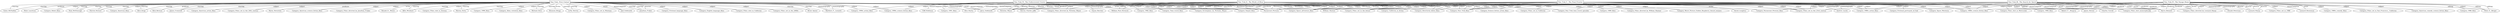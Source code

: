 graph dbpedia {
"Star_Trek_IV__The_Voyage_Home" -- "Category_Space_adventure_films" [label="subject"];
"Star_Trek_II__The_Wrath_of_Khan" -- "Category_Films_set_in_the_23rd_century" [label="subject"];
"Star_Trek_II__The_Wrath_of_Khan" -- "Category_1980s_action_films" [label="subject"];
"Star_Trek_IV__The_Voyage_Home" -- "Category_Films_set_in_1986" [label="subject"];
"Star_Trek__First_Contact" -- "Category_Fictional_language_films" [label="subject"];
"Star_Trek_III__The_Search_for_Spock" -- "Category_Films_directed_by_Leonard_Nimoy" [label="subject"];
"Star_Trek_IV__The_Voyage_Home" -- "Harve_Bennett" [label="writer"];
"Star_Trek_IV__The_Voyage_Home" -- "Donald_Peterman" [label="cinematography"];
"Star_Trek_III__The_Search_for_Spock" -- "Harve_Bennett" [label="producer"];
"Star_Trek__First_Contact" -- "Ronald_D__Moore" [label="writer"];
"Star_Trek__First_Contact" -- "Paramount_Pictures" [label="distributor"];
"Star_Trek__First_Contact" -- "Alfre_Woodard" [label="starring"];
"Star_Trek__First_Contact" -- "Category_Time_travel_films" [label="subject"];
"Star_Trek__First_Contact" -- "Category_Films_set_in_the_future" [label="subject"];
"Star_Trek__First_Contact" -- "Category_English_language_films" [label="subject"];
"Star_Trek_IV__The_Voyage_Home" -- "Peter_E__Berger" [label="editing"];
"Star_Trek_III__The_Search_for_Spock" -- "Harve_Bennett" [label="producer"];
"Star_Trek__First_Contact" -- "Brent_Spiner" [label="starring"];
"Star_Trek_VI__The_Undiscovered_Country" -- "Hiro_Narita" [label="cinematography"];
"Star_Trek_IV__The_Voyage_Home" -- "Leonard_Rosenman" [label="music"];
"Star_Trek_III__The_Search_for_Spock" -- "James_Horner" [label="musicComposer"];
"Star_Trek_III__The_Search_for_Spock" -- "Harve_Bennett" [label="writer"];
"Star_Trek__First_Contact" -- "James_Cromwell" [label="starring"];
"Star_Trek_V__The_Final_Frontier" -- "Category_1989_films" [label="subject"];
"Star_Trek_VI__The_Undiscovered_Country" -- "Category_1990s_action_films" [label="subject"];
"Star_Trek_VI__The_Undiscovered_Country" -- "Category_Films_directed_by_Nicholas_Meyer" [label="subject"];
"Star_Trek_VI__The_Undiscovered_Country" -- "Category_Space_adventure_films" [label="subject"];
"Star_Trek_IV__The_Voyage_Home" -- "Category_Films_shot_anamorphically" [label="subject"];
"Star_Trek_IV__The_Voyage_Home" -- "Category_1980s_comedy_films" [label="subject"];
"Star_Trek_II__The_Wrath_of_Khan" -- "Paramount_Pictures" [label="distributor"];
"Star_Trek_II__The_Wrath_of_Khan" -- "Category_Star_Trek_films" [label="subject"];
"Star_Trek_VI__The_Undiscovered_Country" -- "Nicholas_Meyer" [label="writer"];
"Star_Trek_IV__The_Voyage_Home" -- "Category_Films_set_in_San_Francisco__California" [label="subject"];
"Star_Trek_II__The_Wrath_of_Khan" -- "Category_Sequel_films" [label="subject"];
"Star_Trek_V__The_Final_Frontier" -- "Category_Worst_Picture_Golden_Raspberry_Award_winners" [label="subject"];
"Star_Trek_III__The_Search_for_Spock" -- "Category_Star_Trek_films" [label="subject"];
"Star_Trek__First_Contact" -- "Marina_Sirtis" [label="starring"];
"Star_Trek_II__The_Wrath_of_Khan" -- "Nicholas_Meyer" [label="director"];
"Star_Trek_II__The_Wrath_of_Khan" -- "Category_Films_set_in_the_future" [label="subject"];
"Star_Trek_IV__The_Voyage_Home" -- "Donald_Peterman" [label="cinematography"];
"Star_Trek_IV__The_Voyage_Home" -- "Leonard_Rosenman" [label="musicComposer"];
"Star_Trek__First_Contact" -- "Category_1990s_science_fiction_films" [label="subject"];
"Star_Trek_IV__The_Voyage_Home" -- "Category_Films_set_in_the_23rd_century" [label="subject"];
"Star_Trek__First_Contact" -- "Category_1996_films" [label="subject"];
"Star_Trek_IV__The_Voyage_Home" -- "Category_Screenplays_by_Nicholas_Meyer" [label="subject"];
"Star_Trek_VI__The_Undiscovered_Country" -- "Category_Films_set_in_the_23rd_century" [label="subject"];
"Star_Trek_VI__The_Undiscovered_Country" -- "Category_Sequel_films" [label="subject"];
"Star_Trek_V__The_Final_Frontier" -- "David_Loughery" [label="writer"];
"Star_Trek_III__The_Search_for_Spock" -- "James_Horner" [label="music"];
"Star_Trek_V__The_Final_Frontier" -- "Andrew_Laszlo" [label="cinematography"];
"Star_Trek_III__The_Search_for_Spock" -- "Category_Films_set_in_the_23rd_century" [label="subject"];
"Star_Trek_II__The_Wrath_of_Khan" -- "Paramount_Pictures" [label="studio"];
"Star_Trek_II__The_Wrath_of_Khan" -- "William_Paul_Dornisch" [label="editing"];
"Star_Trek_III__The_Search_for_Spock" -- "Leonard_Nimoy" [label="director"];
"Star_Trek__First_Contact" -- "Category_Alien_visitation_films" [label="subject"];
"Star_Trek_V__The_Final_Frontier" -- "Category_Sequel_films" [label="subject"];
"Star_Trek_III__The_Search_for_Spock" -- "Paramount_Pictures" [label="distributor"];
"Star_Trek_V__The_Final_Frontier" -- "William_Shatner" [label="director"];
"Star_Trek_VI__The_Undiscovered_Country" -- "Hiro_Narita" [label="cinematography"];
"Star_Trek_III__The_Search_for_Spock" -- "Category_Space_adventure_films" [label="subject"];
"Star_Trek_IV__The_Voyage_Home" -- "Category_Time_travel_films" [label="subject"];
"Star_Trek_VI__The_Undiscovered_Country" -- "Category_Screenplays_by_Nicholas_Meyer" [label="subject"];
"Star_Trek__First_Contact" -- "Michael_Dorn" [label="starring"];
"Star_Trek_IV__The_Voyage_Home" -- "Leonard_Nimoy" [label="director"];
"Star_Trek_IV__The_Voyage_Home" -- "Peter_E__Berger" [label="editing"];
"Star_Trek__First_Contact" -- "Brannon_Braga" [label="writer"];
"Star_Trek__First_Contact" -- "Alice_Krige" [label="starring"];
"Star_Trek__First_Contact" -- "Category_Films_shot_in_Arizona" [label="subject"];
"Star_Trek_II__The_Wrath_of_Khan" -- "Category_Screenplays_by_Nicholas_Meyer" [label="subject"];
"Star_Trek__First_Contact" -- "LeVar_Burton" [label="starring"];
"Star_Trek_V__The_Final_Frontier" -- "Category_Fictional_portrayals_of_God" [label="subject"];
"Star_Trek_IV__The_Voyage_Home" -- "Category_American_comedy_science_fiction_films" [label="subject"];
"Star_Trek_II__The_Wrath_of_Khan" -- "Nicholas_Meyer" [label="director"];
"Star_Trek_II__The_Wrath_of_Khan" -- "Category_Space_adventure_films" [label="subject"];
"Star_Trek__First_Contact" -- "Category_Films_set_in_Montana" [label="subject"];
"Star_Trek_II__The_Wrath_of_Khan" -- "James_Horner" [label="musicComposer"];
"Star_Trek_V__The_Final_Frontier" -- "Category_Space_Westerns" [label="subject"];
"Star_Trek_VI__The_Undiscovered_Country" -- "Steven_Charles_Jaffe" [label="producer"];
"Star_Trek_IV__The_Voyage_Home" -- "Category_Sequel_films" [label="subject"];
"Star_Trek_VI__The_Undiscovered_Country" -- "Cliff_Eidelman" [label="musicComposer"];
"Star_Trek__First_Contact" -- "Category_Space_adventure_films" [label="subject"];
"Star_Trek_III__The_Search_for_Spock" -- "Category_1980s_action_films" [label="subject"];
"Star_Trek_IV__The_Voyage_Home" -- "Category_1980s_science_fiction_films" [label="subject"];
"Star_Trek_II__The_Wrath_of_Khan" -- "Gayne_Rescher" [label="cinematography"];
"Star_Trek_IV__The_Voyage_Home" -- "Harve_Bennett" [label="producer"];
"Star_Trek_IV__The_Voyage_Home" -- "Leonard_Nimoy" [label="director"];
"Star_Trek_II__The_Wrath_of_Khan" -- "Category_Films_shot_anamorphically" [label="subject"];
"Star_Trek__First_Contact" -- "Jonathan_Frakes" [label="director"];
"Star_Trek_V__The_Final_Frontier" -- "William_Shatner" [label="director"];
"Star_Trek__First_Contact" -- "Joel_Goldsmith" [label="music"];
"Star_Trek_IV__The_Voyage_Home" -- "Paramount_Pictures" [label="distributor"];
"Star_Trek_V__The_Final_Frontier" -- "Category_1980s_action_films" [label="subject"];
"Star_Trek__First_Contact" -- "James_Cromwell" [label="starring"];
"Star_Trek_III__The_Search_for_Spock" -- "Charles_Correll" [label="cinematography"];
"Star_Trek_III__The_Search_for_Spock" -- "Category_Films_shot_anamorphically" [label="subject"];
"Star_Trek_V__The_Final_Frontier" -- "Jerry_Goldsmith" [label="music"];
"Star_Trek_III__The_Search_for_Spock" -- "Category_Films_set_in_the_future" [label="subject"];
"Star_Trek_III__The_Search_for_Spock" -- "Leonard_Nimoy" [label="director"];
"Star_Trek__First_Contact" -- "Category_Films_shot_in_California" [label="subject"];
"Star_Trek_II__The_Wrath_of_Khan" -- "Category_1980s_science_fiction_films" [label="subject"];
"Star_Trek_V__The_Final_Frontier" -- "Category_Films_set_in_the_future" [label="subject"];
"Star_Trek__First_Contact" -- "Paramount_Pictures" [label="distributor"];
"Star_Trek_V__The_Final_Frontier" -- "Peter_E__Berger" [label="editing"];
"Star_Trek__First_Contact" -- "Jerry_Goldsmith" [label="music"];
"Star_Trek_VI__The_Undiscovered_Country" -- "Nicholas_Meyer" [label="director"];
"Star_Trek__First_Contact" -- "Category_Sequel_films" [label="subject"];
"Star_Trek_III__The_Search_for_Spock" -- "Harve_Bennett" [label="writer"];
"Star_Trek__First_Contact" -- "Category_Star_Trek_films" [label="subject"];
"Star_Trek__First_Contact" -- "Alice_Krige" [label="starring"];
"Star_Trek_V__The_Final_Frontier" -- "Category_1980s_science_fiction_films" [label="subject"];
"Star_Trek__First_Contact" -- "Category_Films_set_in_the_2060s" [label="subject"];
"Star_Trek_III__The_Search_for_Spock" -- "Category_Films_shot_in_Metrocolor" [label="subject"];
"Star_Trek__First_Contact" -- "Category_Directorial_debut_films" [label="subject"];
"Star_Trek__First_Contact" -- "Matthew_F__Leonetti" [label="cinematography"];
"Star_Trek_III__The_Search_for_Spock" -- "Category_Directorial_debut_films" [label="subject"];
"Star_Trek__First_Contact" -- "Gates_McFadden" [label="starring"];
"Star_Trek__First_Contact" -- "Marina_Sirtis" [label="starring"];
"Star_Trek__First_Contact" -- "Gates_McFadden" [label="starring"];
"Star_Trek__First_Contact" -- "Jonathan_Frakes" [label="starring"];
"Star_Trek_II__The_Wrath_of_Khan" -- "William_Paul_Dornisch" [label="editing"];
"Star_Trek__First_Contact" -- "Peter_Lauritson" [label="producer"];
"Star_Trek__First_Contact" -- "Matthew_F__Leonetti" [label="cinematography"];
"Star_Trek_IV__The_Voyage_Home" -- "Nicholas_Meyer" [label="writer"];
"Star_Trek_V__The_Final_Frontier" -- "Category_Star_Trek_films" [label="subject"];
"Star_Trek_VI__The_Undiscovered_Country" -- "Category_1991_films" [label="subject"];
"Star_Trek_III__The_Search_for_Spock" -- "Paramount_Pictures" [label="distributor"];
"Star_Trek_III__The_Search_for_Spock" -- "Charles_Correll" [label="cinematography"];
"Star_Trek__First_Contact" -- "Category_Robot_films" [label="subject"];
"Star_Trek__First_Contact" -- "LeVar_Burton" [label="starring"];
"Star_Trek__First_Contact" -- "Neal_McDonough" [label="starring"];
"Star_Trek_IV__The_Voyage_Home" -- "Category_Star_Trek_films" [label="subject"];
"Star_Trek_V__The_Final_Frontier" -- "Category_Directorial_debut_films" [label="subject"];
"Star_Trek_V__The_Final_Frontier" -- "Category_California_in_fiction" [label="subject"];
"Star_Trek_IV__The_Voyage_Home" -- "Category_Films_set_in_the_future" [label="subject"];
"Star_Trek_VI__The_Undiscovered_Country" -- "Category_Star_Trek_films" [label="subject"];
"Star_Trek_VI__The_Undiscovered_Country" -- "Paramount_Pictures" [label="distributor"];
"Star_Trek__First_Contact" -- "Patrick_Stewart" [label="starring"];
"Star_Trek_III__The_Search_for_Spock" -- "Category_1980s_science_fiction_films" [label="subject"];
"Star_Trek_V__The_Final_Frontier" -- "Category_Science_fiction_action_films" [label="subject"];
"Star_Trek__First_Contact" -- "Brent_Spiner" [label="starring"];
"Star_Trek__First_Contact" -- "Alfre_Woodard" [label="starring"];
"Star_Trek_IV__The_Voyage_Home" -- "Harve_Bennett" [label="producer"];
"Star_Trek_V__The_Final_Frontier" -- "Paramount_Pictures" [label="distributor"];
"Star_Trek__First_Contact" -- "Category_American_films" [label="subject"];
"Star_Trek_IV__The_Voyage_Home" -- "Category_Films_directed_by_Leonard_Nimoy" [label="subject"];
"Star_Trek_IV__The_Voyage_Home" -- "Category_Star_Trek_time_travel_episodes" [label="subject"];
"Star_Trek__First_Contact" -- "Rick_Berman" [label="producer"];
"Star_Trek_V__The_Final_Frontier" -- "Category_Films_set_in_the_23rd_century" [label="subject"];
"Star_Trek_V__The_Final_Frontier" -- "Jerry_Goldsmith" [label="musicComposer"];
"Star_Trek_III__The_Search_for_Spock" -- "Category_1984_films" [label="subject"];
"Star_Trek_II__The_Wrath_of_Khan" -- "Category_1982_films" [label="subject"];
"Star_Trek__First_Contact" -- "Category_American_action_films" [label="subject"];
"Star_Trek_V__The_Final_Frontier" -- "Andrew_Laszlo" [label="cinematography"];
"Star_Trek__First_Contact" -- "Michael_Dorn" [label="starring"];
"Star_Trek_V__The_Final_Frontier" -- "Category_Films_set_in_California" [label="subject"];
"Star_Trek_IV__The_Voyage_Home" -- "Category_Paramount_Pictures_films" [label="subject"];
"Star_Trek__First_Contact" -- "Patrick_Stewart" [label="starring"];
"Star_Trek_V__The_Final_Frontier" -- "Category_Films_directed_by_William_Shatner" [label="subject"];
"Star_Trek__First_Contact" -- "Neal_McDonough" [label="starring"];
"Star_Trek_IV__The_Voyage_Home" -- "Paramount_Pictures" [label="distributor"];
"Star_Trek_II__The_Wrath_of_Khan" -- "Paramount_Pictures" [label="distributor"];
"Star_Trek_V__The_Final_Frontier" -- "Category_Space_adventure_films" [label="subject"];
"Star_Trek__First_Contact" -- "Jonathan_Frakes" [label="starring"];
"Star_Trek__First_Contact" -- "Category_Star_Trek_time_travel_episodes" [label="subject"];
"Star_Trek__First_Contact" -- "Joel_Goldsmith" [label="musicComposer"];
"Star_Trek__First_Contact" -- "Category_Films_set_in_the_24th_century" [label="subject"];
"Star_Trek__First_Contact" -- "Category_1990s_action_films" [label="subject"];
"Star_Trek_IV__The_Voyage_Home" -- "Category_1986_films" [label="subject"];
"Star_Trek_VI__The_Undiscovered_Country" -- "Nicholas_Meyer" [label="director"];
"Star_Trek_V__The_Final_Frontier" -- "Harve_Bennett" [label="producer"];
"Star_Trek__First_Contact" -- "Jerry_Goldsmith" [label="musicComposer"];
"Star_Trek__First_Contact" -- "Category_Paramount_Pictures_films" [label="subject"];
"Star_Trek__First_Contact" -- "Marty_Hornstein" [label="producer"];
"Star_Trek_III__The_Search_for_Spock" -- "Robert_F__Shugrue" [label="editing"];
"Star_Trek_VI__The_Undiscovered_Country" -- "Category_1990s_science_fiction_films" [label="subject"];
"Star_Trek__First_Contact" -- "Category_American_science_fiction_films" [label="subject"];
"Star_Trek_III__The_Search_for_Spock" -- "Category_Sequel_films" [label="subject"];
"Star_Trek_II__The_Wrath_of_Khan" -- "Category_Films_directed_by_Nicholas_Meyer" [label="subject"];
"Star_Trek__First_Contact" -- "Category_Films_directed_by_Jonathan_Frakes" [label="subject"];
Star_Trek_II__The_Wrath_of_Khan[shape=box]
Star_Trek_III__The_Search_for_Spock[shape=box]
Star_Trek_VI__The_Undiscovered_Country[shape=box]
Star_Trek__First_Contact[shape=box]
Star_Trek_IV__The_Voyage_Home[shape=box]
Star_Trek_V__The_Final_Frontier[shape=box]
}
